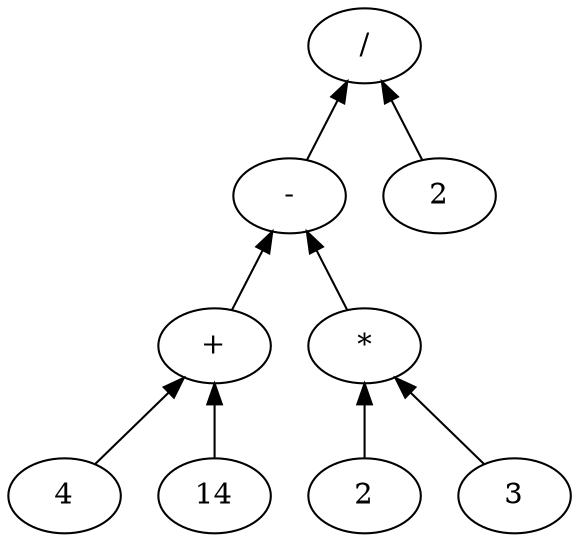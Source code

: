 digraph G {
 rankdir=BT;
 n_0[label="4"];
 n_1[label="14"];
 n_2[label="+"];
 n_3[label="2"];
 n_4[label="3"];
 n_5[label="*"];
 n_6[label="-"];
 n_7[label="2"];
 n_8[label="/"];
n_1 -> n_2;
n_0 -> n_2;
n_4 -> n_5;
n_3 -> n_5;
n_5 -> n_6;
n_2 -> n_6;
n_7 -> n_8;
n_6 -> n_8;
}